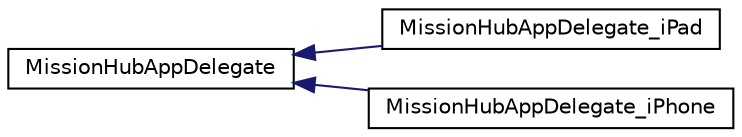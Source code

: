 digraph G
{
  edge [fontname="Helvetica",fontsize="10",labelfontname="Helvetica",labelfontsize="10"];
  node [fontname="Helvetica",fontsize="10",shape=record];
  rankdir="LR";
  Node1 [label="MissionHubAppDelegate",height=0.2,width=0.4,color="black", fillcolor="white", style="filled",URL="$interface_mission_hub_app_delegate.html"];
  Node1 -> Node2 [dir="back",color="midnightblue",fontsize="10",style="solid",fontname="Helvetica"];
  Node2 [label="MissionHubAppDelegate_iPad",height=0.2,width=0.4,color="black", fillcolor="white", style="filled",URL="$interface_mission_hub_app_delegate__i_pad.html"];
  Node1 -> Node3 [dir="back",color="midnightblue",fontsize="10",style="solid",fontname="Helvetica"];
  Node3 [label="MissionHubAppDelegate_iPhone",height=0.2,width=0.4,color="black", fillcolor="white", style="filled",URL="$interface_mission_hub_app_delegate__i_phone.html"];
}
